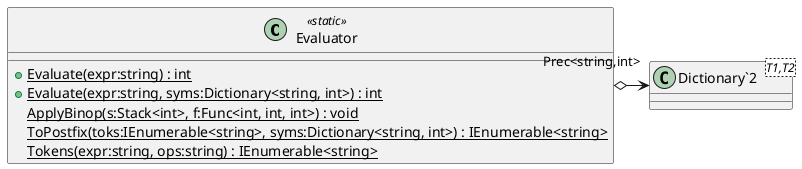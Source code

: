 @startuml
class Evaluator <<static>> {
    + {static} Evaluate(expr:string) : int
    + {static} Evaluate(expr:string, syms:Dictionary<string, int>) : int
    {static} ApplyBinop(s:Stack<int>, f:Func<int, int, int>) : void
    {static} ToPostfix(toks:IEnumerable<string>, syms:Dictionary<string, int>) : IEnumerable<string>
    {static} Tokens(expr:string, ops:string) : IEnumerable<string>
}
class "Dictionary`2"<T1,T2> {
}
Evaluator o-> "Prec<string,int>" "Dictionary`2"
@enduml
